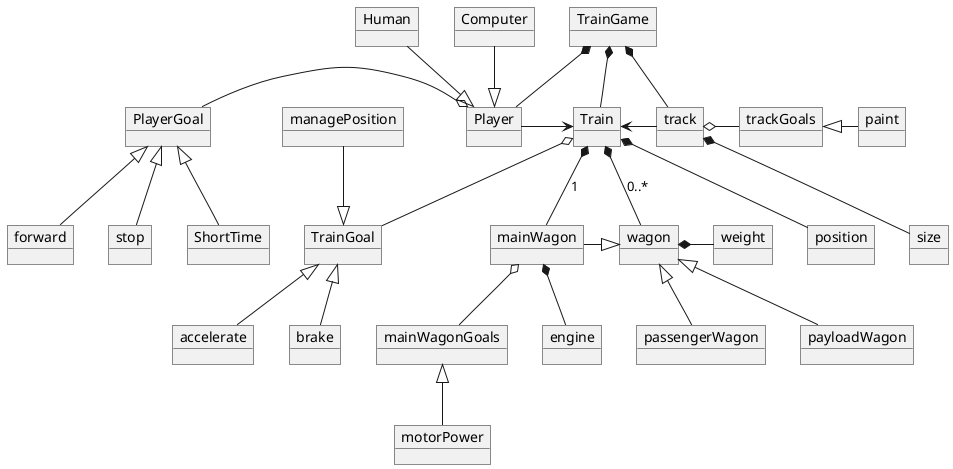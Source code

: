 @startuml train


object TrainGame

object Train
object TrainGoal
object accelerate 
object brake 
object wagon
object mainWagon
object passengerWagon
object payloadWagon
object weight

object Human
object Computer

object mainWagonGoals

object motorPower


object Player

object PlayerGoal

object ShortTime
object forward
object stop

object track
object size

object engine

object trackGoals 
object paint
object position
object managePosition

track *-- size

track o-right- trackGoals
paint -left-|> trackGoals 
managePosition --|> TrainGoal

TrainGame *-- Player
TrainGame *-- track
TrainGame *-- Train


Player -right-> Train
track -left-> Train


Player o-left- PlayerGoal
ShortTime -up-|> PlayerGoal
forward -up-|> PlayerGoal
stop -up-|> PlayerGoal



Train o-- TrainGoal
Train *-- wagon:0..*
Train *-- position
Train *-- mainWagon:1
accelerate -up-|> TrainGoal
brake -up-|> TrainGoal 

mainWagon -right-|> wagon

wagon *-right- weight

passengerWagon -up-|> wagon
payloadWagon -up-|> wagon

mainWagon *-- engine
mainWagon o-- mainWagonGoals
motorPower -up-|> mainWagonGoals

Human --|> Player
Computer --|> Player



@enduml